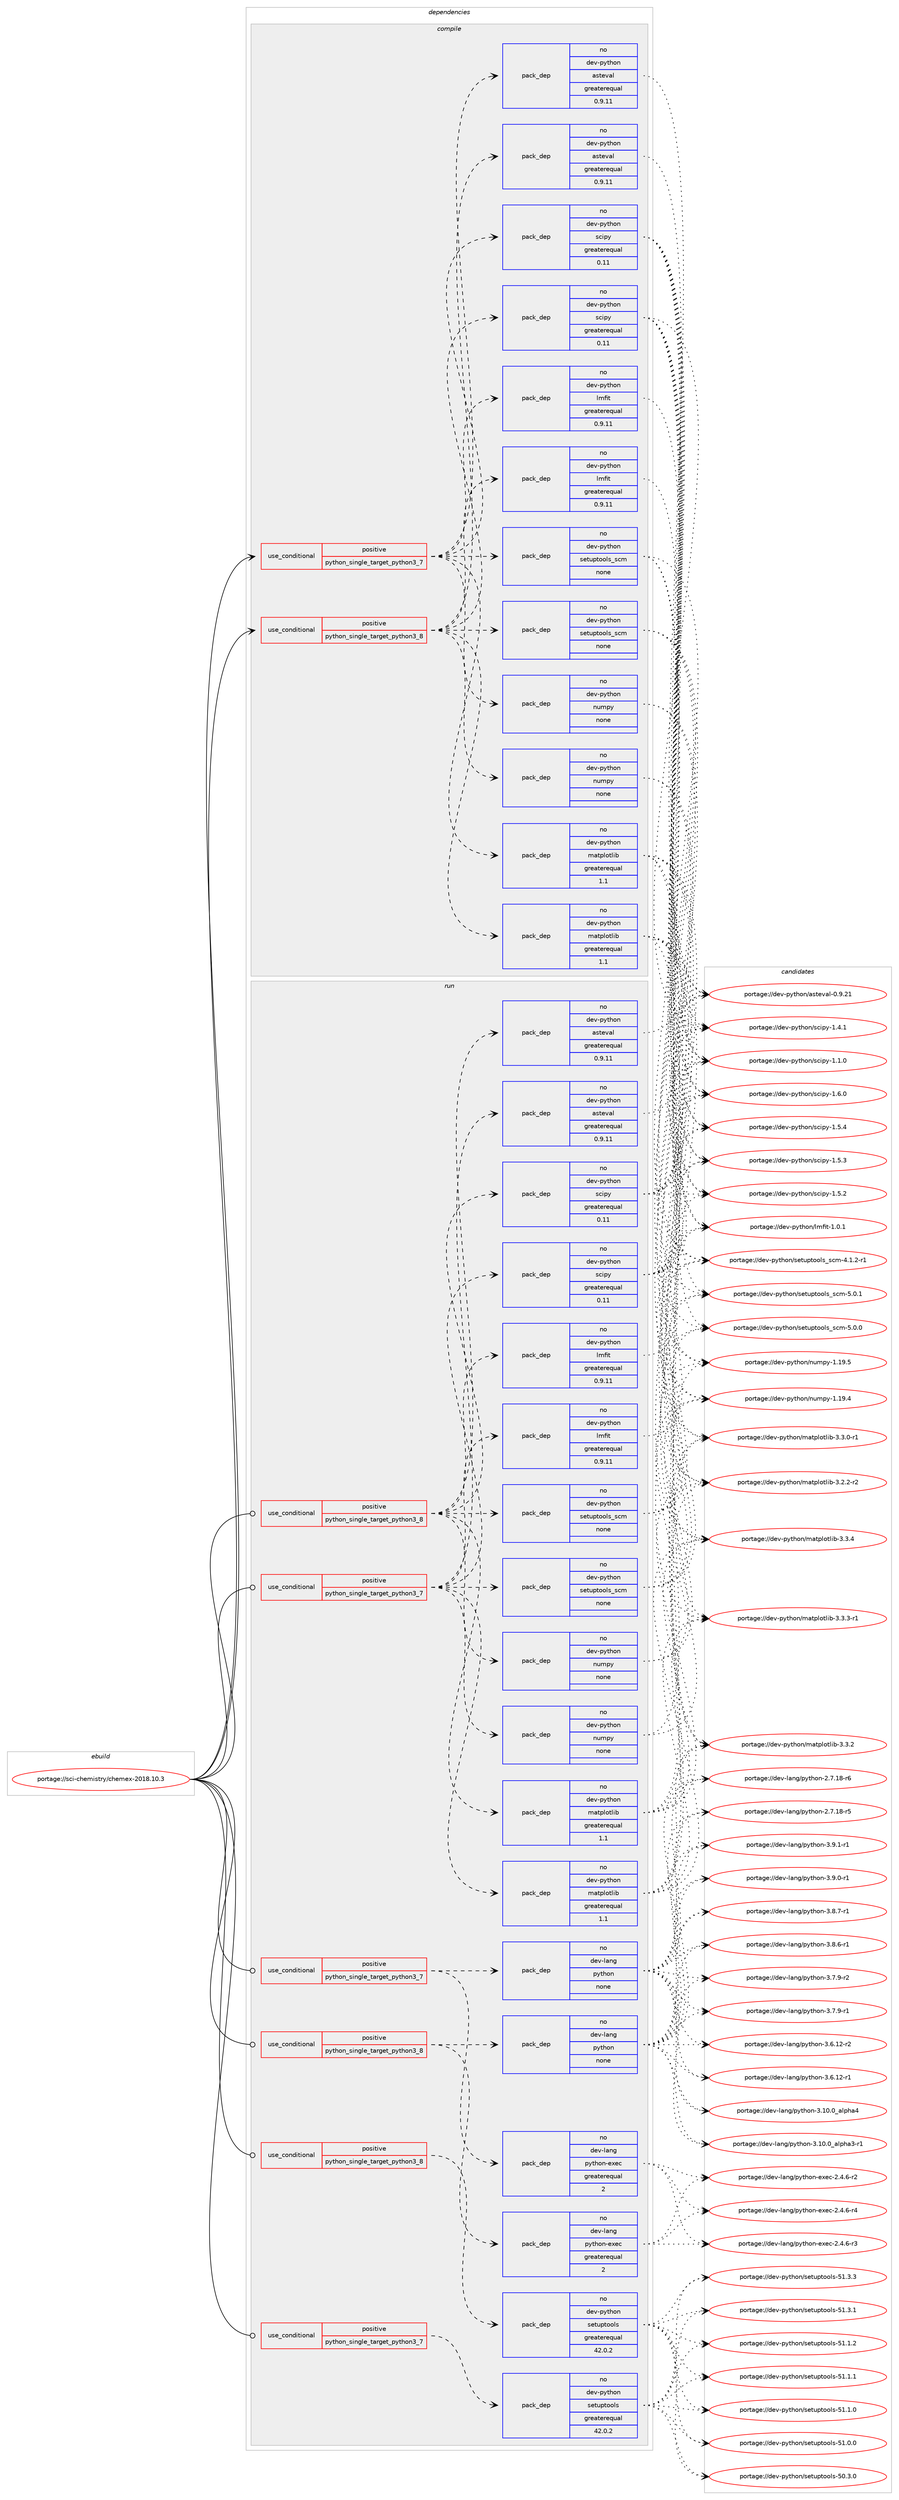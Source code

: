 digraph prolog {

# *************
# Graph options
# *************

newrank=true;
concentrate=true;
compound=true;
graph [rankdir=LR,fontname=Helvetica,fontsize=10,ranksep=1.5];#, ranksep=2.5, nodesep=0.2];
edge  [arrowhead=vee];
node  [fontname=Helvetica,fontsize=10];

# **********
# The ebuild
# **********

subgraph cluster_leftcol {
color=gray;
rank=same;
label=<<i>ebuild</i>>;
id [label="portage://sci-chemistry/chemex-2018.10.3", color=red, width=4, href="../sci-chemistry/chemex-2018.10.3.svg"];
}

# ****************
# The dependencies
# ****************

subgraph cluster_midcol {
color=gray;
label=<<i>dependencies</i>>;
subgraph cluster_compile {
fillcolor="#eeeeee";
style=filled;
label=<<i>compile</i>>;
subgraph cond6010 {
dependency19364 [label=<<TABLE BORDER="0" CELLBORDER="1" CELLSPACING="0" CELLPADDING="4"><TR><TD ROWSPAN="3" CELLPADDING="10">use_conditional</TD></TR><TR><TD>positive</TD></TR><TR><TD>python_single_target_python3_7</TD></TR></TABLE>>, shape=none, color=red];
subgraph pack13204 {
dependency19365 [label=<<TABLE BORDER="0" CELLBORDER="1" CELLSPACING="0" CELLPADDING="4" WIDTH="220"><TR><TD ROWSPAN="6" CELLPADDING="30">pack_dep</TD></TR><TR><TD WIDTH="110">no</TD></TR><TR><TD>dev-python</TD></TR><TR><TD>asteval</TD></TR><TR><TD>greaterequal</TD></TR><TR><TD>0.9.11</TD></TR></TABLE>>, shape=none, color=blue];
}
dependency19364:e -> dependency19365:w [weight=20,style="dashed",arrowhead="vee"];
subgraph pack13205 {
dependency19366 [label=<<TABLE BORDER="0" CELLBORDER="1" CELLSPACING="0" CELLPADDING="4" WIDTH="220"><TR><TD ROWSPAN="6" CELLPADDING="30">pack_dep</TD></TR><TR><TD WIDTH="110">no</TD></TR><TR><TD>dev-python</TD></TR><TR><TD>lmfit</TD></TR><TR><TD>greaterequal</TD></TR><TR><TD>0.9.11</TD></TR></TABLE>>, shape=none, color=blue];
}
dependency19364:e -> dependency19366:w [weight=20,style="dashed",arrowhead="vee"];
subgraph pack13206 {
dependency19367 [label=<<TABLE BORDER="0" CELLBORDER="1" CELLSPACING="0" CELLPADDING="4" WIDTH="220"><TR><TD ROWSPAN="6" CELLPADDING="30">pack_dep</TD></TR><TR><TD WIDTH="110">no</TD></TR><TR><TD>dev-python</TD></TR><TR><TD>matplotlib</TD></TR><TR><TD>greaterequal</TD></TR><TR><TD>1.1</TD></TR></TABLE>>, shape=none, color=blue];
}
dependency19364:e -> dependency19367:w [weight=20,style="dashed",arrowhead="vee"];
subgraph pack13207 {
dependency19368 [label=<<TABLE BORDER="0" CELLBORDER="1" CELLSPACING="0" CELLPADDING="4" WIDTH="220"><TR><TD ROWSPAN="6" CELLPADDING="30">pack_dep</TD></TR><TR><TD WIDTH="110">no</TD></TR><TR><TD>dev-python</TD></TR><TR><TD>numpy</TD></TR><TR><TD>none</TD></TR><TR><TD></TD></TR></TABLE>>, shape=none, color=blue];
}
dependency19364:e -> dependency19368:w [weight=20,style="dashed",arrowhead="vee"];
subgraph pack13208 {
dependency19369 [label=<<TABLE BORDER="0" CELLBORDER="1" CELLSPACING="0" CELLPADDING="4" WIDTH="220"><TR><TD ROWSPAN="6" CELLPADDING="30">pack_dep</TD></TR><TR><TD WIDTH="110">no</TD></TR><TR><TD>dev-python</TD></TR><TR><TD>setuptools_scm</TD></TR><TR><TD>none</TD></TR><TR><TD></TD></TR></TABLE>>, shape=none, color=blue];
}
dependency19364:e -> dependency19369:w [weight=20,style="dashed",arrowhead="vee"];
subgraph pack13209 {
dependency19370 [label=<<TABLE BORDER="0" CELLBORDER="1" CELLSPACING="0" CELLPADDING="4" WIDTH="220"><TR><TD ROWSPAN="6" CELLPADDING="30">pack_dep</TD></TR><TR><TD WIDTH="110">no</TD></TR><TR><TD>dev-python</TD></TR><TR><TD>scipy</TD></TR><TR><TD>greaterequal</TD></TR><TR><TD>0.11</TD></TR></TABLE>>, shape=none, color=blue];
}
dependency19364:e -> dependency19370:w [weight=20,style="dashed",arrowhead="vee"];
}
id:e -> dependency19364:w [weight=20,style="solid",arrowhead="vee"];
subgraph cond6011 {
dependency19371 [label=<<TABLE BORDER="0" CELLBORDER="1" CELLSPACING="0" CELLPADDING="4"><TR><TD ROWSPAN="3" CELLPADDING="10">use_conditional</TD></TR><TR><TD>positive</TD></TR><TR><TD>python_single_target_python3_8</TD></TR></TABLE>>, shape=none, color=red];
subgraph pack13210 {
dependency19372 [label=<<TABLE BORDER="0" CELLBORDER="1" CELLSPACING="0" CELLPADDING="4" WIDTH="220"><TR><TD ROWSPAN="6" CELLPADDING="30">pack_dep</TD></TR><TR><TD WIDTH="110">no</TD></TR><TR><TD>dev-python</TD></TR><TR><TD>asteval</TD></TR><TR><TD>greaterequal</TD></TR><TR><TD>0.9.11</TD></TR></TABLE>>, shape=none, color=blue];
}
dependency19371:e -> dependency19372:w [weight=20,style="dashed",arrowhead="vee"];
subgraph pack13211 {
dependency19373 [label=<<TABLE BORDER="0" CELLBORDER="1" CELLSPACING="0" CELLPADDING="4" WIDTH="220"><TR><TD ROWSPAN="6" CELLPADDING="30">pack_dep</TD></TR><TR><TD WIDTH="110">no</TD></TR><TR><TD>dev-python</TD></TR><TR><TD>lmfit</TD></TR><TR><TD>greaterequal</TD></TR><TR><TD>0.9.11</TD></TR></TABLE>>, shape=none, color=blue];
}
dependency19371:e -> dependency19373:w [weight=20,style="dashed",arrowhead="vee"];
subgraph pack13212 {
dependency19374 [label=<<TABLE BORDER="0" CELLBORDER="1" CELLSPACING="0" CELLPADDING="4" WIDTH="220"><TR><TD ROWSPAN="6" CELLPADDING="30">pack_dep</TD></TR><TR><TD WIDTH="110">no</TD></TR><TR><TD>dev-python</TD></TR><TR><TD>matplotlib</TD></TR><TR><TD>greaterequal</TD></TR><TR><TD>1.1</TD></TR></TABLE>>, shape=none, color=blue];
}
dependency19371:e -> dependency19374:w [weight=20,style="dashed",arrowhead="vee"];
subgraph pack13213 {
dependency19375 [label=<<TABLE BORDER="0" CELLBORDER="1" CELLSPACING="0" CELLPADDING="4" WIDTH="220"><TR><TD ROWSPAN="6" CELLPADDING="30">pack_dep</TD></TR><TR><TD WIDTH="110">no</TD></TR><TR><TD>dev-python</TD></TR><TR><TD>numpy</TD></TR><TR><TD>none</TD></TR><TR><TD></TD></TR></TABLE>>, shape=none, color=blue];
}
dependency19371:e -> dependency19375:w [weight=20,style="dashed",arrowhead="vee"];
subgraph pack13214 {
dependency19376 [label=<<TABLE BORDER="0" CELLBORDER="1" CELLSPACING="0" CELLPADDING="4" WIDTH="220"><TR><TD ROWSPAN="6" CELLPADDING="30">pack_dep</TD></TR><TR><TD WIDTH="110">no</TD></TR><TR><TD>dev-python</TD></TR><TR><TD>setuptools_scm</TD></TR><TR><TD>none</TD></TR><TR><TD></TD></TR></TABLE>>, shape=none, color=blue];
}
dependency19371:e -> dependency19376:w [weight=20,style="dashed",arrowhead="vee"];
subgraph pack13215 {
dependency19377 [label=<<TABLE BORDER="0" CELLBORDER="1" CELLSPACING="0" CELLPADDING="4" WIDTH="220"><TR><TD ROWSPAN="6" CELLPADDING="30">pack_dep</TD></TR><TR><TD WIDTH="110">no</TD></TR><TR><TD>dev-python</TD></TR><TR><TD>scipy</TD></TR><TR><TD>greaterequal</TD></TR><TR><TD>0.11</TD></TR></TABLE>>, shape=none, color=blue];
}
dependency19371:e -> dependency19377:w [weight=20,style="dashed",arrowhead="vee"];
}
id:e -> dependency19371:w [weight=20,style="solid",arrowhead="vee"];
}
subgraph cluster_compileandrun {
fillcolor="#eeeeee";
style=filled;
label=<<i>compile and run</i>>;
}
subgraph cluster_run {
fillcolor="#eeeeee";
style=filled;
label=<<i>run</i>>;
subgraph cond6012 {
dependency19378 [label=<<TABLE BORDER="0" CELLBORDER="1" CELLSPACING="0" CELLPADDING="4"><TR><TD ROWSPAN="3" CELLPADDING="10">use_conditional</TD></TR><TR><TD>positive</TD></TR><TR><TD>python_single_target_python3_7</TD></TR></TABLE>>, shape=none, color=red];
subgraph pack13216 {
dependency19379 [label=<<TABLE BORDER="0" CELLBORDER="1" CELLSPACING="0" CELLPADDING="4" WIDTH="220"><TR><TD ROWSPAN="6" CELLPADDING="30">pack_dep</TD></TR><TR><TD WIDTH="110">no</TD></TR><TR><TD>dev-lang</TD></TR><TR><TD>python</TD></TR><TR><TD>none</TD></TR><TR><TD></TD></TR></TABLE>>, shape=none, color=blue];
}
dependency19378:e -> dependency19379:w [weight=20,style="dashed",arrowhead="vee"];
subgraph pack13217 {
dependency19380 [label=<<TABLE BORDER="0" CELLBORDER="1" CELLSPACING="0" CELLPADDING="4" WIDTH="220"><TR><TD ROWSPAN="6" CELLPADDING="30">pack_dep</TD></TR><TR><TD WIDTH="110">no</TD></TR><TR><TD>dev-lang</TD></TR><TR><TD>python-exec</TD></TR><TR><TD>greaterequal</TD></TR><TR><TD>2</TD></TR></TABLE>>, shape=none, color=blue];
}
dependency19378:e -> dependency19380:w [weight=20,style="dashed",arrowhead="vee"];
}
id:e -> dependency19378:w [weight=20,style="solid",arrowhead="odot"];
subgraph cond6013 {
dependency19381 [label=<<TABLE BORDER="0" CELLBORDER="1" CELLSPACING="0" CELLPADDING="4"><TR><TD ROWSPAN="3" CELLPADDING="10">use_conditional</TD></TR><TR><TD>positive</TD></TR><TR><TD>python_single_target_python3_7</TD></TR></TABLE>>, shape=none, color=red];
subgraph pack13218 {
dependency19382 [label=<<TABLE BORDER="0" CELLBORDER="1" CELLSPACING="0" CELLPADDING="4" WIDTH="220"><TR><TD ROWSPAN="6" CELLPADDING="30">pack_dep</TD></TR><TR><TD WIDTH="110">no</TD></TR><TR><TD>dev-python</TD></TR><TR><TD>asteval</TD></TR><TR><TD>greaterequal</TD></TR><TR><TD>0.9.11</TD></TR></TABLE>>, shape=none, color=blue];
}
dependency19381:e -> dependency19382:w [weight=20,style="dashed",arrowhead="vee"];
subgraph pack13219 {
dependency19383 [label=<<TABLE BORDER="0" CELLBORDER="1" CELLSPACING="0" CELLPADDING="4" WIDTH="220"><TR><TD ROWSPAN="6" CELLPADDING="30">pack_dep</TD></TR><TR><TD WIDTH="110">no</TD></TR><TR><TD>dev-python</TD></TR><TR><TD>lmfit</TD></TR><TR><TD>greaterequal</TD></TR><TR><TD>0.9.11</TD></TR></TABLE>>, shape=none, color=blue];
}
dependency19381:e -> dependency19383:w [weight=20,style="dashed",arrowhead="vee"];
subgraph pack13220 {
dependency19384 [label=<<TABLE BORDER="0" CELLBORDER="1" CELLSPACING="0" CELLPADDING="4" WIDTH="220"><TR><TD ROWSPAN="6" CELLPADDING="30">pack_dep</TD></TR><TR><TD WIDTH="110">no</TD></TR><TR><TD>dev-python</TD></TR><TR><TD>matplotlib</TD></TR><TR><TD>greaterequal</TD></TR><TR><TD>1.1</TD></TR></TABLE>>, shape=none, color=blue];
}
dependency19381:e -> dependency19384:w [weight=20,style="dashed",arrowhead="vee"];
subgraph pack13221 {
dependency19385 [label=<<TABLE BORDER="0" CELLBORDER="1" CELLSPACING="0" CELLPADDING="4" WIDTH="220"><TR><TD ROWSPAN="6" CELLPADDING="30">pack_dep</TD></TR><TR><TD WIDTH="110">no</TD></TR><TR><TD>dev-python</TD></TR><TR><TD>numpy</TD></TR><TR><TD>none</TD></TR><TR><TD></TD></TR></TABLE>>, shape=none, color=blue];
}
dependency19381:e -> dependency19385:w [weight=20,style="dashed",arrowhead="vee"];
subgraph pack13222 {
dependency19386 [label=<<TABLE BORDER="0" CELLBORDER="1" CELLSPACING="0" CELLPADDING="4" WIDTH="220"><TR><TD ROWSPAN="6" CELLPADDING="30">pack_dep</TD></TR><TR><TD WIDTH="110">no</TD></TR><TR><TD>dev-python</TD></TR><TR><TD>setuptools_scm</TD></TR><TR><TD>none</TD></TR><TR><TD></TD></TR></TABLE>>, shape=none, color=blue];
}
dependency19381:e -> dependency19386:w [weight=20,style="dashed",arrowhead="vee"];
subgraph pack13223 {
dependency19387 [label=<<TABLE BORDER="0" CELLBORDER="1" CELLSPACING="0" CELLPADDING="4" WIDTH="220"><TR><TD ROWSPAN="6" CELLPADDING="30">pack_dep</TD></TR><TR><TD WIDTH="110">no</TD></TR><TR><TD>dev-python</TD></TR><TR><TD>scipy</TD></TR><TR><TD>greaterequal</TD></TR><TR><TD>0.11</TD></TR></TABLE>>, shape=none, color=blue];
}
dependency19381:e -> dependency19387:w [weight=20,style="dashed",arrowhead="vee"];
}
id:e -> dependency19381:w [weight=20,style="solid",arrowhead="odot"];
subgraph cond6014 {
dependency19388 [label=<<TABLE BORDER="0" CELLBORDER="1" CELLSPACING="0" CELLPADDING="4"><TR><TD ROWSPAN="3" CELLPADDING="10">use_conditional</TD></TR><TR><TD>positive</TD></TR><TR><TD>python_single_target_python3_7</TD></TR></TABLE>>, shape=none, color=red];
subgraph pack13224 {
dependency19389 [label=<<TABLE BORDER="0" CELLBORDER="1" CELLSPACING="0" CELLPADDING="4" WIDTH="220"><TR><TD ROWSPAN="6" CELLPADDING="30">pack_dep</TD></TR><TR><TD WIDTH="110">no</TD></TR><TR><TD>dev-python</TD></TR><TR><TD>setuptools</TD></TR><TR><TD>greaterequal</TD></TR><TR><TD>42.0.2</TD></TR></TABLE>>, shape=none, color=blue];
}
dependency19388:e -> dependency19389:w [weight=20,style="dashed",arrowhead="vee"];
}
id:e -> dependency19388:w [weight=20,style="solid",arrowhead="odot"];
subgraph cond6015 {
dependency19390 [label=<<TABLE BORDER="0" CELLBORDER="1" CELLSPACING="0" CELLPADDING="4"><TR><TD ROWSPAN="3" CELLPADDING="10">use_conditional</TD></TR><TR><TD>positive</TD></TR><TR><TD>python_single_target_python3_8</TD></TR></TABLE>>, shape=none, color=red];
subgraph pack13225 {
dependency19391 [label=<<TABLE BORDER="0" CELLBORDER="1" CELLSPACING="0" CELLPADDING="4" WIDTH="220"><TR><TD ROWSPAN="6" CELLPADDING="30">pack_dep</TD></TR><TR><TD WIDTH="110">no</TD></TR><TR><TD>dev-lang</TD></TR><TR><TD>python</TD></TR><TR><TD>none</TD></TR><TR><TD></TD></TR></TABLE>>, shape=none, color=blue];
}
dependency19390:e -> dependency19391:w [weight=20,style="dashed",arrowhead="vee"];
subgraph pack13226 {
dependency19392 [label=<<TABLE BORDER="0" CELLBORDER="1" CELLSPACING="0" CELLPADDING="4" WIDTH="220"><TR><TD ROWSPAN="6" CELLPADDING="30">pack_dep</TD></TR><TR><TD WIDTH="110">no</TD></TR><TR><TD>dev-lang</TD></TR><TR><TD>python-exec</TD></TR><TR><TD>greaterequal</TD></TR><TR><TD>2</TD></TR></TABLE>>, shape=none, color=blue];
}
dependency19390:e -> dependency19392:w [weight=20,style="dashed",arrowhead="vee"];
}
id:e -> dependency19390:w [weight=20,style="solid",arrowhead="odot"];
subgraph cond6016 {
dependency19393 [label=<<TABLE BORDER="0" CELLBORDER="1" CELLSPACING="0" CELLPADDING="4"><TR><TD ROWSPAN="3" CELLPADDING="10">use_conditional</TD></TR><TR><TD>positive</TD></TR><TR><TD>python_single_target_python3_8</TD></TR></TABLE>>, shape=none, color=red];
subgraph pack13227 {
dependency19394 [label=<<TABLE BORDER="0" CELLBORDER="1" CELLSPACING="0" CELLPADDING="4" WIDTH="220"><TR><TD ROWSPAN="6" CELLPADDING="30">pack_dep</TD></TR><TR><TD WIDTH="110">no</TD></TR><TR><TD>dev-python</TD></TR><TR><TD>asteval</TD></TR><TR><TD>greaterequal</TD></TR><TR><TD>0.9.11</TD></TR></TABLE>>, shape=none, color=blue];
}
dependency19393:e -> dependency19394:w [weight=20,style="dashed",arrowhead="vee"];
subgraph pack13228 {
dependency19395 [label=<<TABLE BORDER="0" CELLBORDER="1" CELLSPACING="0" CELLPADDING="4" WIDTH="220"><TR><TD ROWSPAN="6" CELLPADDING="30">pack_dep</TD></TR><TR><TD WIDTH="110">no</TD></TR><TR><TD>dev-python</TD></TR><TR><TD>lmfit</TD></TR><TR><TD>greaterequal</TD></TR><TR><TD>0.9.11</TD></TR></TABLE>>, shape=none, color=blue];
}
dependency19393:e -> dependency19395:w [weight=20,style="dashed",arrowhead="vee"];
subgraph pack13229 {
dependency19396 [label=<<TABLE BORDER="0" CELLBORDER="1" CELLSPACING="0" CELLPADDING="4" WIDTH="220"><TR><TD ROWSPAN="6" CELLPADDING="30">pack_dep</TD></TR><TR><TD WIDTH="110">no</TD></TR><TR><TD>dev-python</TD></TR><TR><TD>matplotlib</TD></TR><TR><TD>greaterequal</TD></TR><TR><TD>1.1</TD></TR></TABLE>>, shape=none, color=blue];
}
dependency19393:e -> dependency19396:w [weight=20,style="dashed",arrowhead="vee"];
subgraph pack13230 {
dependency19397 [label=<<TABLE BORDER="0" CELLBORDER="1" CELLSPACING="0" CELLPADDING="4" WIDTH="220"><TR><TD ROWSPAN="6" CELLPADDING="30">pack_dep</TD></TR><TR><TD WIDTH="110">no</TD></TR><TR><TD>dev-python</TD></TR><TR><TD>numpy</TD></TR><TR><TD>none</TD></TR><TR><TD></TD></TR></TABLE>>, shape=none, color=blue];
}
dependency19393:e -> dependency19397:w [weight=20,style="dashed",arrowhead="vee"];
subgraph pack13231 {
dependency19398 [label=<<TABLE BORDER="0" CELLBORDER="1" CELLSPACING="0" CELLPADDING="4" WIDTH="220"><TR><TD ROWSPAN="6" CELLPADDING="30">pack_dep</TD></TR><TR><TD WIDTH="110">no</TD></TR><TR><TD>dev-python</TD></TR><TR><TD>setuptools_scm</TD></TR><TR><TD>none</TD></TR><TR><TD></TD></TR></TABLE>>, shape=none, color=blue];
}
dependency19393:e -> dependency19398:w [weight=20,style="dashed",arrowhead="vee"];
subgraph pack13232 {
dependency19399 [label=<<TABLE BORDER="0" CELLBORDER="1" CELLSPACING="0" CELLPADDING="4" WIDTH="220"><TR><TD ROWSPAN="6" CELLPADDING="30">pack_dep</TD></TR><TR><TD WIDTH="110">no</TD></TR><TR><TD>dev-python</TD></TR><TR><TD>scipy</TD></TR><TR><TD>greaterequal</TD></TR><TR><TD>0.11</TD></TR></TABLE>>, shape=none, color=blue];
}
dependency19393:e -> dependency19399:w [weight=20,style="dashed",arrowhead="vee"];
}
id:e -> dependency19393:w [weight=20,style="solid",arrowhead="odot"];
subgraph cond6017 {
dependency19400 [label=<<TABLE BORDER="0" CELLBORDER="1" CELLSPACING="0" CELLPADDING="4"><TR><TD ROWSPAN="3" CELLPADDING="10">use_conditional</TD></TR><TR><TD>positive</TD></TR><TR><TD>python_single_target_python3_8</TD></TR></TABLE>>, shape=none, color=red];
subgraph pack13233 {
dependency19401 [label=<<TABLE BORDER="0" CELLBORDER="1" CELLSPACING="0" CELLPADDING="4" WIDTH="220"><TR><TD ROWSPAN="6" CELLPADDING="30">pack_dep</TD></TR><TR><TD WIDTH="110">no</TD></TR><TR><TD>dev-python</TD></TR><TR><TD>setuptools</TD></TR><TR><TD>greaterequal</TD></TR><TR><TD>42.0.2</TD></TR></TABLE>>, shape=none, color=blue];
}
dependency19400:e -> dependency19401:w [weight=20,style="dashed",arrowhead="vee"];
}
id:e -> dependency19400:w [weight=20,style="solid",arrowhead="odot"];
}
}

# **************
# The candidates
# **************

subgraph cluster_choices {
rank=same;
color=gray;
label=<<i>candidates</i>>;

subgraph choice13204 {
color=black;
nodesep=1;
choice1001011184511212111610411111047971151161011189710845484657465049 [label="portage://dev-python/asteval-0.9.21", color=red, width=4,href="../dev-python/asteval-0.9.21.svg"];
dependency19365:e -> choice1001011184511212111610411111047971151161011189710845484657465049:w [style=dotted,weight="100"];
}
subgraph choice13205 {
color=black;
nodesep=1;
choice1001011184511212111610411111047108109102105116454946484649 [label="portage://dev-python/lmfit-1.0.1", color=red, width=4,href="../dev-python/lmfit-1.0.1.svg"];
dependency19366:e -> choice1001011184511212111610411111047108109102105116454946484649:w [style=dotted,weight="100"];
}
subgraph choice13206 {
color=black;
nodesep=1;
choice10010111845112121116104111110471099711611210811111610810598455146514652 [label="portage://dev-python/matplotlib-3.3.4", color=red, width=4,href="../dev-python/matplotlib-3.3.4.svg"];
choice100101118451121211161041111104710997116112108111116108105984551465146514511449 [label="portage://dev-python/matplotlib-3.3.3-r1", color=red, width=4,href="../dev-python/matplotlib-3.3.3-r1.svg"];
choice10010111845112121116104111110471099711611210811111610810598455146514650 [label="portage://dev-python/matplotlib-3.3.2", color=red, width=4,href="../dev-python/matplotlib-3.3.2.svg"];
choice100101118451121211161041111104710997116112108111116108105984551465146484511449 [label="portage://dev-python/matplotlib-3.3.0-r1", color=red, width=4,href="../dev-python/matplotlib-3.3.0-r1.svg"];
choice100101118451121211161041111104710997116112108111116108105984551465046504511450 [label="portage://dev-python/matplotlib-3.2.2-r2", color=red, width=4,href="../dev-python/matplotlib-3.2.2-r2.svg"];
dependency19367:e -> choice10010111845112121116104111110471099711611210811111610810598455146514652:w [style=dotted,weight="100"];
dependency19367:e -> choice100101118451121211161041111104710997116112108111116108105984551465146514511449:w [style=dotted,weight="100"];
dependency19367:e -> choice10010111845112121116104111110471099711611210811111610810598455146514650:w [style=dotted,weight="100"];
dependency19367:e -> choice100101118451121211161041111104710997116112108111116108105984551465146484511449:w [style=dotted,weight="100"];
dependency19367:e -> choice100101118451121211161041111104710997116112108111116108105984551465046504511450:w [style=dotted,weight="100"];
}
subgraph choice13207 {
color=black;
nodesep=1;
choice100101118451121211161041111104711011710911212145494649574653 [label="portage://dev-python/numpy-1.19.5", color=red, width=4,href="../dev-python/numpy-1.19.5.svg"];
choice100101118451121211161041111104711011710911212145494649574652 [label="portage://dev-python/numpy-1.19.4", color=red, width=4,href="../dev-python/numpy-1.19.4.svg"];
dependency19368:e -> choice100101118451121211161041111104711011710911212145494649574653:w [style=dotted,weight="100"];
dependency19368:e -> choice100101118451121211161041111104711011710911212145494649574652:w [style=dotted,weight="100"];
}
subgraph choice13208 {
color=black;
nodesep=1;
choice10010111845112121116104111110471151011161171121161111111081159511599109455346484649 [label="portage://dev-python/setuptools_scm-5.0.1", color=red, width=4,href="../dev-python/setuptools_scm-5.0.1.svg"];
choice10010111845112121116104111110471151011161171121161111111081159511599109455346484648 [label="portage://dev-python/setuptools_scm-5.0.0", color=red, width=4,href="../dev-python/setuptools_scm-5.0.0.svg"];
choice100101118451121211161041111104711510111611711211611111110811595115991094552464946504511449 [label="portage://dev-python/setuptools_scm-4.1.2-r1", color=red, width=4,href="../dev-python/setuptools_scm-4.1.2-r1.svg"];
dependency19369:e -> choice10010111845112121116104111110471151011161171121161111111081159511599109455346484649:w [style=dotted,weight="100"];
dependency19369:e -> choice10010111845112121116104111110471151011161171121161111111081159511599109455346484648:w [style=dotted,weight="100"];
dependency19369:e -> choice100101118451121211161041111104711510111611711211611111110811595115991094552464946504511449:w [style=dotted,weight="100"];
}
subgraph choice13209 {
color=black;
nodesep=1;
choice100101118451121211161041111104711599105112121454946544648 [label="portage://dev-python/scipy-1.6.0", color=red, width=4,href="../dev-python/scipy-1.6.0.svg"];
choice100101118451121211161041111104711599105112121454946534652 [label="portage://dev-python/scipy-1.5.4", color=red, width=4,href="../dev-python/scipy-1.5.4.svg"];
choice100101118451121211161041111104711599105112121454946534651 [label="portage://dev-python/scipy-1.5.3", color=red, width=4,href="../dev-python/scipy-1.5.3.svg"];
choice100101118451121211161041111104711599105112121454946534650 [label="portage://dev-python/scipy-1.5.2", color=red, width=4,href="../dev-python/scipy-1.5.2.svg"];
choice100101118451121211161041111104711599105112121454946524649 [label="portage://dev-python/scipy-1.4.1", color=red, width=4,href="../dev-python/scipy-1.4.1.svg"];
choice100101118451121211161041111104711599105112121454946494648 [label="portage://dev-python/scipy-1.1.0", color=red, width=4,href="../dev-python/scipy-1.1.0.svg"];
dependency19370:e -> choice100101118451121211161041111104711599105112121454946544648:w [style=dotted,weight="100"];
dependency19370:e -> choice100101118451121211161041111104711599105112121454946534652:w [style=dotted,weight="100"];
dependency19370:e -> choice100101118451121211161041111104711599105112121454946534651:w [style=dotted,weight="100"];
dependency19370:e -> choice100101118451121211161041111104711599105112121454946534650:w [style=dotted,weight="100"];
dependency19370:e -> choice100101118451121211161041111104711599105112121454946524649:w [style=dotted,weight="100"];
dependency19370:e -> choice100101118451121211161041111104711599105112121454946494648:w [style=dotted,weight="100"];
}
subgraph choice13210 {
color=black;
nodesep=1;
choice1001011184511212111610411111047971151161011189710845484657465049 [label="portage://dev-python/asteval-0.9.21", color=red, width=4,href="../dev-python/asteval-0.9.21.svg"];
dependency19372:e -> choice1001011184511212111610411111047971151161011189710845484657465049:w [style=dotted,weight="100"];
}
subgraph choice13211 {
color=black;
nodesep=1;
choice1001011184511212111610411111047108109102105116454946484649 [label="portage://dev-python/lmfit-1.0.1", color=red, width=4,href="../dev-python/lmfit-1.0.1.svg"];
dependency19373:e -> choice1001011184511212111610411111047108109102105116454946484649:w [style=dotted,weight="100"];
}
subgraph choice13212 {
color=black;
nodesep=1;
choice10010111845112121116104111110471099711611210811111610810598455146514652 [label="portage://dev-python/matplotlib-3.3.4", color=red, width=4,href="../dev-python/matplotlib-3.3.4.svg"];
choice100101118451121211161041111104710997116112108111116108105984551465146514511449 [label="portage://dev-python/matplotlib-3.3.3-r1", color=red, width=4,href="../dev-python/matplotlib-3.3.3-r1.svg"];
choice10010111845112121116104111110471099711611210811111610810598455146514650 [label="portage://dev-python/matplotlib-3.3.2", color=red, width=4,href="../dev-python/matplotlib-3.3.2.svg"];
choice100101118451121211161041111104710997116112108111116108105984551465146484511449 [label="portage://dev-python/matplotlib-3.3.0-r1", color=red, width=4,href="../dev-python/matplotlib-3.3.0-r1.svg"];
choice100101118451121211161041111104710997116112108111116108105984551465046504511450 [label="portage://dev-python/matplotlib-3.2.2-r2", color=red, width=4,href="../dev-python/matplotlib-3.2.2-r2.svg"];
dependency19374:e -> choice10010111845112121116104111110471099711611210811111610810598455146514652:w [style=dotted,weight="100"];
dependency19374:e -> choice100101118451121211161041111104710997116112108111116108105984551465146514511449:w [style=dotted,weight="100"];
dependency19374:e -> choice10010111845112121116104111110471099711611210811111610810598455146514650:w [style=dotted,weight="100"];
dependency19374:e -> choice100101118451121211161041111104710997116112108111116108105984551465146484511449:w [style=dotted,weight="100"];
dependency19374:e -> choice100101118451121211161041111104710997116112108111116108105984551465046504511450:w [style=dotted,weight="100"];
}
subgraph choice13213 {
color=black;
nodesep=1;
choice100101118451121211161041111104711011710911212145494649574653 [label="portage://dev-python/numpy-1.19.5", color=red, width=4,href="../dev-python/numpy-1.19.5.svg"];
choice100101118451121211161041111104711011710911212145494649574652 [label="portage://dev-python/numpy-1.19.4", color=red, width=4,href="../dev-python/numpy-1.19.4.svg"];
dependency19375:e -> choice100101118451121211161041111104711011710911212145494649574653:w [style=dotted,weight="100"];
dependency19375:e -> choice100101118451121211161041111104711011710911212145494649574652:w [style=dotted,weight="100"];
}
subgraph choice13214 {
color=black;
nodesep=1;
choice10010111845112121116104111110471151011161171121161111111081159511599109455346484649 [label="portage://dev-python/setuptools_scm-5.0.1", color=red, width=4,href="../dev-python/setuptools_scm-5.0.1.svg"];
choice10010111845112121116104111110471151011161171121161111111081159511599109455346484648 [label="portage://dev-python/setuptools_scm-5.0.0", color=red, width=4,href="../dev-python/setuptools_scm-5.0.0.svg"];
choice100101118451121211161041111104711510111611711211611111110811595115991094552464946504511449 [label="portage://dev-python/setuptools_scm-4.1.2-r1", color=red, width=4,href="../dev-python/setuptools_scm-4.1.2-r1.svg"];
dependency19376:e -> choice10010111845112121116104111110471151011161171121161111111081159511599109455346484649:w [style=dotted,weight="100"];
dependency19376:e -> choice10010111845112121116104111110471151011161171121161111111081159511599109455346484648:w [style=dotted,weight="100"];
dependency19376:e -> choice100101118451121211161041111104711510111611711211611111110811595115991094552464946504511449:w [style=dotted,weight="100"];
}
subgraph choice13215 {
color=black;
nodesep=1;
choice100101118451121211161041111104711599105112121454946544648 [label="portage://dev-python/scipy-1.6.0", color=red, width=4,href="../dev-python/scipy-1.6.0.svg"];
choice100101118451121211161041111104711599105112121454946534652 [label="portage://dev-python/scipy-1.5.4", color=red, width=4,href="../dev-python/scipy-1.5.4.svg"];
choice100101118451121211161041111104711599105112121454946534651 [label="portage://dev-python/scipy-1.5.3", color=red, width=4,href="../dev-python/scipy-1.5.3.svg"];
choice100101118451121211161041111104711599105112121454946534650 [label="portage://dev-python/scipy-1.5.2", color=red, width=4,href="../dev-python/scipy-1.5.2.svg"];
choice100101118451121211161041111104711599105112121454946524649 [label="portage://dev-python/scipy-1.4.1", color=red, width=4,href="../dev-python/scipy-1.4.1.svg"];
choice100101118451121211161041111104711599105112121454946494648 [label="portage://dev-python/scipy-1.1.0", color=red, width=4,href="../dev-python/scipy-1.1.0.svg"];
dependency19377:e -> choice100101118451121211161041111104711599105112121454946544648:w [style=dotted,weight="100"];
dependency19377:e -> choice100101118451121211161041111104711599105112121454946534652:w [style=dotted,weight="100"];
dependency19377:e -> choice100101118451121211161041111104711599105112121454946534651:w [style=dotted,weight="100"];
dependency19377:e -> choice100101118451121211161041111104711599105112121454946534650:w [style=dotted,weight="100"];
dependency19377:e -> choice100101118451121211161041111104711599105112121454946524649:w [style=dotted,weight="100"];
dependency19377:e -> choice100101118451121211161041111104711599105112121454946494648:w [style=dotted,weight="100"];
}
subgraph choice13216 {
color=black;
nodesep=1;
choice1001011184510897110103471121211161041111104551465746494511449 [label="portage://dev-lang/python-3.9.1-r1", color=red, width=4,href="../dev-lang/python-3.9.1-r1.svg"];
choice1001011184510897110103471121211161041111104551465746484511449 [label="portage://dev-lang/python-3.9.0-r1", color=red, width=4,href="../dev-lang/python-3.9.0-r1.svg"];
choice1001011184510897110103471121211161041111104551465646554511449 [label="portage://dev-lang/python-3.8.7-r1", color=red, width=4,href="../dev-lang/python-3.8.7-r1.svg"];
choice1001011184510897110103471121211161041111104551465646544511449 [label="portage://dev-lang/python-3.8.6-r1", color=red, width=4,href="../dev-lang/python-3.8.6-r1.svg"];
choice1001011184510897110103471121211161041111104551465546574511450 [label="portage://dev-lang/python-3.7.9-r2", color=red, width=4,href="../dev-lang/python-3.7.9-r2.svg"];
choice1001011184510897110103471121211161041111104551465546574511449 [label="portage://dev-lang/python-3.7.9-r1", color=red, width=4,href="../dev-lang/python-3.7.9-r1.svg"];
choice100101118451089711010347112121116104111110455146544649504511450 [label="portage://dev-lang/python-3.6.12-r2", color=red, width=4,href="../dev-lang/python-3.6.12-r2.svg"];
choice100101118451089711010347112121116104111110455146544649504511449 [label="portage://dev-lang/python-3.6.12-r1", color=red, width=4,href="../dev-lang/python-3.6.12-r1.svg"];
choice1001011184510897110103471121211161041111104551464948464895971081121049752 [label="portage://dev-lang/python-3.10.0_alpha4", color=red, width=4,href="../dev-lang/python-3.10.0_alpha4.svg"];
choice10010111845108971101034711212111610411111045514649484648959710811210497514511449 [label="portage://dev-lang/python-3.10.0_alpha3-r1", color=red, width=4,href="../dev-lang/python-3.10.0_alpha3-r1.svg"];
choice100101118451089711010347112121116104111110455046554649564511454 [label="portage://dev-lang/python-2.7.18-r6", color=red, width=4,href="../dev-lang/python-2.7.18-r6.svg"];
choice100101118451089711010347112121116104111110455046554649564511453 [label="portage://dev-lang/python-2.7.18-r5", color=red, width=4,href="../dev-lang/python-2.7.18-r5.svg"];
dependency19379:e -> choice1001011184510897110103471121211161041111104551465746494511449:w [style=dotted,weight="100"];
dependency19379:e -> choice1001011184510897110103471121211161041111104551465746484511449:w [style=dotted,weight="100"];
dependency19379:e -> choice1001011184510897110103471121211161041111104551465646554511449:w [style=dotted,weight="100"];
dependency19379:e -> choice1001011184510897110103471121211161041111104551465646544511449:w [style=dotted,weight="100"];
dependency19379:e -> choice1001011184510897110103471121211161041111104551465546574511450:w [style=dotted,weight="100"];
dependency19379:e -> choice1001011184510897110103471121211161041111104551465546574511449:w [style=dotted,weight="100"];
dependency19379:e -> choice100101118451089711010347112121116104111110455146544649504511450:w [style=dotted,weight="100"];
dependency19379:e -> choice100101118451089711010347112121116104111110455146544649504511449:w [style=dotted,weight="100"];
dependency19379:e -> choice1001011184510897110103471121211161041111104551464948464895971081121049752:w [style=dotted,weight="100"];
dependency19379:e -> choice10010111845108971101034711212111610411111045514649484648959710811210497514511449:w [style=dotted,weight="100"];
dependency19379:e -> choice100101118451089711010347112121116104111110455046554649564511454:w [style=dotted,weight="100"];
dependency19379:e -> choice100101118451089711010347112121116104111110455046554649564511453:w [style=dotted,weight="100"];
}
subgraph choice13217 {
color=black;
nodesep=1;
choice10010111845108971101034711212111610411111045101120101994550465246544511452 [label="portage://dev-lang/python-exec-2.4.6-r4", color=red, width=4,href="../dev-lang/python-exec-2.4.6-r4.svg"];
choice10010111845108971101034711212111610411111045101120101994550465246544511451 [label="portage://dev-lang/python-exec-2.4.6-r3", color=red, width=4,href="../dev-lang/python-exec-2.4.6-r3.svg"];
choice10010111845108971101034711212111610411111045101120101994550465246544511450 [label="portage://dev-lang/python-exec-2.4.6-r2", color=red, width=4,href="../dev-lang/python-exec-2.4.6-r2.svg"];
dependency19380:e -> choice10010111845108971101034711212111610411111045101120101994550465246544511452:w [style=dotted,weight="100"];
dependency19380:e -> choice10010111845108971101034711212111610411111045101120101994550465246544511451:w [style=dotted,weight="100"];
dependency19380:e -> choice10010111845108971101034711212111610411111045101120101994550465246544511450:w [style=dotted,weight="100"];
}
subgraph choice13218 {
color=black;
nodesep=1;
choice1001011184511212111610411111047971151161011189710845484657465049 [label="portage://dev-python/asteval-0.9.21", color=red, width=4,href="../dev-python/asteval-0.9.21.svg"];
dependency19382:e -> choice1001011184511212111610411111047971151161011189710845484657465049:w [style=dotted,weight="100"];
}
subgraph choice13219 {
color=black;
nodesep=1;
choice1001011184511212111610411111047108109102105116454946484649 [label="portage://dev-python/lmfit-1.0.1", color=red, width=4,href="../dev-python/lmfit-1.0.1.svg"];
dependency19383:e -> choice1001011184511212111610411111047108109102105116454946484649:w [style=dotted,weight="100"];
}
subgraph choice13220 {
color=black;
nodesep=1;
choice10010111845112121116104111110471099711611210811111610810598455146514652 [label="portage://dev-python/matplotlib-3.3.4", color=red, width=4,href="../dev-python/matplotlib-3.3.4.svg"];
choice100101118451121211161041111104710997116112108111116108105984551465146514511449 [label="portage://dev-python/matplotlib-3.3.3-r1", color=red, width=4,href="../dev-python/matplotlib-3.3.3-r1.svg"];
choice10010111845112121116104111110471099711611210811111610810598455146514650 [label="portage://dev-python/matplotlib-3.3.2", color=red, width=4,href="../dev-python/matplotlib-3.3.2.svg"];
choice100101118451121211161041111104710997116112108111116108105984551465146484511449 [label="portage://dev-python/matplotlib-3.3.0-r1", color=red, width=4,href="../dev-python/matplotlib-3.3.0-r1.svg"];
choice100101118451121211161041111104710997116112108111116108105984551465046504511450 [label="portage://dev-python/matplotlib-3.2.2-r2", color=red, width=4,href="../dev-python/matplotlib-3.2.2-r2.svg"];
dependency19384:e -> choice10010111845112121116104111110471099711611210811111610810598455146514652:w [style=dotted,weight="100"];
dependency19384:e -> choice100101118451121211161041111104710997116112108111116108105984551465146514511449:w [style=dotted,weight="100"];
dependency19384:e -> choice10010111845112121116104111110471099711611210811111610810598455146514650:w [style=dotted,weight="100"];
dependency19384:e -> choice100101118451121211161041111104710997116112108111116108105984551465146484511449:w [style=dotted,weight="100"];
dependency19384:e -> choice100101118451121211161041111104710997116112108111116108105984551465046504511450:w [style=dotted,weight="100"];
}
subgraph choice13221 {
color=black;
nodesep=1;
choice100101118451121211161041111104711011710911212145494649574653 [label="portage://dev-python/numpy-1.19.5", color=red, width=4,href="../dev-python/numpy-1.19.5.svg"];
choice100101118451121211161041111104711011710911212145494649574652 [label="portage://dev-python/numpy-1.19.4", color=red, width=4,href="../dev-python/numpy-1.19.4.svg"];
dependency19385:e -> choice100101118451121211161041111104711011710911212145494649574653:w [style=dotted,weight="100"];
dependency19385:e -> choice100101118451121211161041111104711011710911212145494649574652:w [style=dotted,weight="100"];
}
subgraph choice13222 {
color=black;
nodesep=1;
choice10010111845112121116104111110471151011161171121161111111081159511599109455346484649 [label="portage://dev-python/setuptools_scm-5.0.1", color=red, width=4,href="../dev-python/setuptools_scm-5.0.1.svg"];
choice10010111845112121116104111110471151011161171121161111111081159511599109455346484648 [label="portage://dev-python/setuptools_scm-5.0.0", color=red, width=4,href="../dev-python/setuptools_scm-5.0.0.svg"];
choice100101118451121211161041111104711510111611711211611111110811595115991094552464946504511449 [label="portage://dev-python/setuptools_scm-4.1.2-r1", color=red, width=4,href="../dev-python/setuptools_scm-4.1.2-r1.svg"];
dependency19386:e -> choice10010111845112121116104111110471151011161171121161111111081159511599109455346484649:w [style=dotted,weight="100"];
dependency19386:e -> choice10010111845112121116104111110471151011161171121161111111081159511599109455346484648:w [style=dotted,weight="100"];
dependency19386:e -> choice100101118451121211161041111104711510111611711211611111110811595115991094552464946504511449:w [style=dotted,weight="100"];
}
subgraph choice13223 {
color=black;
nodesep=1;
choice100101118451121211161041111104711599105112121454946544648 [label="portage://dev-python/scipy-1.6.0", color=red, width=4,href="../dev-python/scipy-1.6.0.svg"];
choice100101118451121211161041111104711599105112121454946534652 [label="portage://dev-python/scipy-1.5.4", color=red, width=4,href="../dev-python/scipy-1.5.4.svg"];
choice100101118451121211161041111104711599105112121454946534651 [label="portage://dev-python/scipy-1.5.3", color=red, width=4,href="../dev-python/scipy-1.5.3.svg"];
choice100101118451121211161041111104711599105112121454946534650 [label="portage://dev-python/scipy-1.5.2", color=red, width=4,href="../dev-python/scipy-1.5.2.svg"];
choice100101118451121211161041111104711599105112121454946524649 [label="portage://dev-python/scipy-1.4.1", color=red, width=4,href="../dev-python/scipy-1.4.1.svg"];
choice100101118451121211161041111104711599105112121454946494648 [label="portage://dev-python/scipy-1.1.0", color=red, width=4,href="../dev-python/scipy-1.1.0.svg"];
dependency19387:e -> choice100101118451121211161041111104711599105112121454946544648:w [style=dotted,weight="100"];
dependency19387:e -> choice100101118451121211161041111104711599105112121454946534652:w [style=dotted,weight="100"];
dependency19387:e -> choice100101118451121211161041111104711599105112121454946534651:w [style=dotted,weight="100"];
dependency19387:e -> choice100101118451121211161041111104711599105112121454946534650:w [style=dotted,weight="100"];
dependency19387:e -> choice100101118451121211161041111104711599105112121454946524649:w [style=dotted,weight="100"];
dependency19387:e -> choice100101118451121211161041111104711599105112121454946494648:w [style=dotted,weight="100"];
}
subgraph choice13224 {
color=black;
nodesep=1;
choice100101118451121211161041111104711510111611711211611111110811545534946514651 [label="portage://dev-python/setuptools-51.3.3", color=red, width=4,href="../dev-python/setuptools-51.3.3.svg"];
choice100101118451121211161041111104711510111611711211611111110811545534946514649 [label="portage://dev-python/setuptools-51.3.1", color=red, width=4,href="../dev-python/setuptools-51.3.1.svg"];
choice100101118451121211161041111104711510111611711211611111110811545534946494650 [label="portage://dev-python/setuptools-51.1.2", color=red, width=4,href="../dev-python/setuptools-51.1.2.svg"];
choice100101118451121211161041111104711510111611711211611111110811545534946494649 [label="portage://dev-python/setuptools-51.1.1", color=red, width=4,href="../dev-python/setuptools-51.1.1.svg"];
choice100101118451121211161041111104711510111611711211611111110811545534946494648 [label="portage://dev-python/setuptools-51.1.0", color=red, width=4,href="../dev-python/setuptools-51.1.0.svg"];
choice100101118451121211161041111104711510111611711211611111110811545534946484648 [label="portage://dev-python/setuptools-51.0.0", color=red, width=4,href="../dev-python/setuptools-51.0.0.svg"];
choice100101118451121211161041111104711510111611711211611111110811545534846514648 [label="portage://dev-python/setuptools-50.3.0", color=red, width=4,href="../dev-python/setuptools-50.3.0.svg"];
dependency19389:e -> choice100101118451121211161041111104711510111611711211611111110811545534946514651:w [style=dotted,weight="100"];
dependency19389:e -> choice100101118451121211161041111104711510111611711211611111110811545534946514649:w [style=dotted,weight="100"];
dependency19389:e -> choice100101118451121211161041111104711510111611711211611111110811545534946494650:w [style=dotted,weight="100"];
dependency19389:e -> choice100101118451121211161041111104711510111611711211611111110811545534946494649:w [style=dotted,weight="100"];
dependency19389:e -> choice100101118451121211161041111104711510111611711211611111110811545534946494648:w [style=dotted,weight="100"];
dependency19389:e -> choice100101118451121211161041111104711510111611711211611111110811545534946484648:w [style=dotted,weight="100"];
dependency19389:e -> choice100101118451121211161041111104711510111611711211611111110811545534846514648:w [style=dotted,weight="100"];
}
subgraph choice13225 {
color=black;
nodesep=1;
choice1001011184510897110103471121211161041111104551465746494511449 [label="portage://dev-lang/python-3.9.1-r1", color=red, width=4,href="../dev-lang/python-3.9.1-r1.svg"];
choice1001011184510897110103471121211161041111104551465746484511449 [label="portage://dev-lang/python-3.9.0-r1", color=red, width=4,href="../dev-lang/python-3.9.0-r1.svg"];
choice1001011184510897110103471121211161041111104551465646554511449 [label="portage://dev-lang/python-3.8.7-r1", color=red, width=4,href="../dev-lang/python-3.8.7-r1.svg"];
choice1001011184510897110103471121211161041111104551465646544511449 [label="portage://dev-lang/python-3.8.6-r1", color=red, width=4,href="../dev-lang/python-3.8.6-r1.svg"];
choice1001011184510897110103471121211161041111104551465546574511450 [label="portage://dev-lang/python-3.7.9-r2", color=red, width=4,href="../dev-lang/python-3.7.9-r2.svg"];
choice1001011184510897110103471121211161041111104551465546574511449 [label="portage://dev-lang/python-3.7.9-r1", color=red, width=4,href="../dev-lang/python-3.7.9-r1.svg"];
choice100101118451089711010347112121116104111110455146544649504511450 [label="portage://dev-lang/python-3.6.12-r2", color=red, width=4,href="../dev-lang/python-3.6.12-r2.svg"];
choice100101118451089711010347112121116104111110455146544649504511449 [label="portage://dev-lang/python-3.6.12-r1", color=red, width=4,href="../dev-lang/python-3.6.12-r1.svg"];
choice1001011184510897110103471121211161041111104551464948464895971081121049752 [label="portage://dev-lang/python-3.10.0_alpha4", color=red, width=4,href="../dev-lang/python-3.10.0_alpha4.svg"];
choice10010111845108971101034711212111610411111045514649484648959710811210497514511449 [label="portage://dev-lang/python-3.10.0_alpha3-r1", color=red, width=4,href="../dev-lang/python-3.10.0_alpha3-r1.svg"];
choice100101118451089711010347112121116104111110455046554649564511454 [label="portage://dev-lang/python-2.7.18-r6", color=red, width=4,href="../dev-lang/python-2.7.18-r6.svg"];
choice100101118451089711010347112121116104111110455046554649564511453 [label="portage://dev-lang/python-2.7.18-r5", color=red, width=4,href="../dev-lang/python-2.7.18-r5.svg"];
dependency19391:e -> choice1001011184510897110103471121211161041111104551465746494511449:w [style=dotted,weight="100"];
dependency19391:e -> choice1001011184510897110103471121211161041111104551465746484511449:w [style=dotted,weight="100"];
dependency19391:e -> choice1001011184510897110103471121211161041111104551465646554511449:w [style=dotted,weight="100"];
dependency19391:e -> choice1001011184510897110103471121211161041111104551465646544511449:w [style=dotted,weight="100"];
dependency19391:e -> choice1001011184510897110103471121211161041111104551465546574511450:w [style=dotted,weight="100"];
dependency19391:e -> choice1001011184510897110103471121211161041111104551465546574511449:w [style=dotted,weight="100"];
dependency19391:e -> choice100101118451089711010347112121116104111110455146544649504511450:w [style=dotted,weight="100"];
dependency19391:e -> choice100101118451089711010347112121116104111110455146544649504511449:w [style=dotted,weight="100"];
dependency19391:e -> choice1001011184510897110103471121211161041111104551464948464895971081121049752:w [style=dotted,weight="100"];
dependency19391:e -> choice10010111845108971101034711212111610411111045514649484648959710811210497514511449:w [style=dotted,weight="100"];
dependency19391:e -> choice100101118451089711010347112121116104111110455046554649564511454:w [style=dotted,weight="100"];
dependency19391:e -> choice100101118451089711010347112121116104111110455046554649564511453:w [style=dotted,weight="100"];
}
subgraph choice13226 {
color=black;
nodesep=1;
choice10010111845108971101034711212111610411111045101120101994550465246544511452 [label="portage://dev-lang/python-exec-2.4.6-r4", color=red, width=4,href="../dev-lang/python-exec-2.4.6-r4.svg"];
choice10010111845108971101034711212111610411111045101120101994550465246544511451 [label="portage://dev-lang/python-exec-2.4.6-r3", color=red, width=4,href="../dev-lang/python-exec-2.4.6-r3.svg"];
choice10010111845108971101034711212111610411111045101120101994550465246544511450 [label="portage://dev-lang/python-exec-2.4.6-r2", color=red, width=4,href="../dev-lang/python-exec-2.4.6-r2.svg"];
dependency19392:e -> choice10010111845108971101034711212111610411111045101120101994550465246544511452:w [style=dotted,weight="100"];
dependency19392:e -> choice10010111845108971101034711212111610411111045101120101994550465246544511451:w [style=dotted,weight="100"];
dependency19392:e -> choice10010111845108971101034711212111610411111045101120101994550465246544511450:w [style=dotted,weight="100"];
}
subgraph choice13227 {
color=black;
nodesep=1;
choice1001011184511212111610411111047971151161011189710845484657465049 [label="portage://dev-python/asteval-0.9.21", color=red, width=4,href="../dev-python/asteval-0.9.21.svg"];
dependency19394:e -> choice1001011184511212111610411111047971151161011189710845484657465049:w [style=dotted,weight="100"];
}
subgraph choice13228 {
color=black;
nodesep=1;
choice1001011184511212111610411111047108109102105116454946484649 [label="portage://dev-python/lmfit-1.0.1", color=red, width=4,href="../dev-python/lmfit-1.0.1.svg"];
dependency19395:e -> choice1001011184511212111610411111047108109102105116454946484649:w [style=dotted,weight="100"];
}
subgraph choice13229 {
color=black;
nodesep=1;
choice10010111845112121116104111110471099711611210811111610810598455146514652 [label="portage://dev-python/matplotlib-3.3.4", color=red, width=4,href="../dev-python/matplotlib-3.3.4.svg"];
choice100101118451121211161041111104710997116112108111116108105984551465146514511449 [label="portage://dev-python/matplotlib-3.3.3-r1", color=red, width=4,href="../dev-python/matplotlib-3.3.3-r1.svg"];
choice10010111845112121116104111110471099711611210811111610810598455146514650 [label="portage://dev-python/matplotlib-3.3.2", color=red, width=4,href="../dev-python/matplotlib-3.3.2.svg"];
choice100101118451121211161041111104710997116112108111116108105984551465146484511449 [label="portage://dev-python/matplotlib-3.3.0-r1", color=red, width=4,href="../dev-python/matplotlib-3.3.0-r1.svg"];
choice100101118451121211161041111104710997116112108111116108105984551465046504511450 [label="portage://dev-python/matplotlib-3.2.2-r2", color=red, width=4,href="../dev-python/matplotlib-3.2.2-r2.svg"];
dependency19396:e -> choice10010111845112121116104111110471099711611210811111610810598455146514652:w [style=dotted,weight="100"];
dependency19396:e -> choice100101118451121211161041111104710997116112108111116108105984551465146514511449:w [style=dotted,weight="100"];
dependency19396:e -> choice10010111845112121116104111110471099711611210811111610810598455146514650:w [style=dotted,weight="100"];
dependency19396:e -> choice100101118451121211161041111104710997116112108111116108105984551465146484511449:w [style=dotted,weight="100"];
dependency19396:e -> choice100101118451121211161041111104710997116112108111116108105984551465046504511450:w [style=dotted,weight="100"];
}
subgraph choice13230 {
color=black;
nodesep=1;
choice100101118451121211161041111104711011710911212145494649574653 [label="portage://dev-python/numpy-1.19.5", color=red, width=4,href="../dev-python/numpy-1.19.5.svg"];
choice100101118451121211161041111104711011710911212145494649574652 [label="portage://dev-python/numpy-1.19.4", color=red, width=4,href="../dev-python/numpy-1.19.4.svg"];
dependency19397:e -> choice100101118451121211161041111104711011710911212145494649574653:w [style=dotted,weight="100"];
dependency19397:e -> choice100101118451121211161041111104711011710911212145494649574652:w [style=dotted,weight="100"];
}
subgraph choice13231 {
color=black;
nodesep=1;
choice10010111845112121116104111110471151011161171121161111111081159511599109455346484649 [label="portage://dev-python/setuptools_scm-5.0.1", color=red, width=4,href="../dev-python/setuptools_scm-5.0.1.svg"];
choice10010111845112121116104111110471151011161171121161111111081159511599109455346484648 [label="portage://dev-python/setuptools_scm-5.0.0", color=red, width=4,href="../dev-python/setuptools_scm-5.0.0.svg"];
choice100101118451121211161041111104711510111611711211611111110811595115991094552464946504511449 [label="portage://dev-python/setuptools_scm-4.1.2-r1", color=red, width=4,href="../dev-python/setuptools_scm-4.1.2-r1.svg"];
dependency19398:e -> choice10010111845112121116104111110471151011161171121161111111081159511599109455346484649:w [style=dotted,weight="100"];
dependency19398:e -> choice10010111845112121116104111110471151011161171121161111111081159511599109455346484648:w [style=dotted,weight="100"];
dependency19398:e -> choice100101118451121211161041111104711510111611711211611111110811595115991094552464946504511449:w [style=dotted,weight="100"];
}
subgraph choice13232 {
color=black;
nodesep=1;
choice100101118451121211161041111104711599105112121454946544648 [label="portage://dev-python/scipy-1.6.0", color=red, width=4,href="../dev-python/scipy-1.6.0.svg"];
choice100101118451121211161041111104711599105112121454946534652 [label="portage://dev-python/scipy-1.5.4", color=red, width=4,href="../dev-python/scipy-1.5.4.svg"];
choice100101118451121211161041111104711599105112121454946534651 [label="portage://dev-python/scipy-1.5.3", color=red, width=4,href="../dev-python/scipy-1.5.3.svg"];
choice100101118451121211161041111104711599105112121454946534650 [label="portage://dev-python/scipy-1.5.2", color=red, width=4,href="../dev-python/scipy-1.5.2.svg"];
choice100101118451121211161041111104711599105112121454946524649 [label="portage://dev-python/scipy-1.4.1", color=red, width=4,href="../dev-python/scipy-1.4.1.svg"];
choice100101118451121211161041111104711599105112121454946494648 [label="portage://dev-python/scipy-1.1.0", color=red, width=4,href="../dev-python/scipy-1.1.0.svg"];
dependency19399:e -> choice100101118451121211161041111104711599105112121454946544648:w [style=dotted,weight="100"];
dependency19399:e -> choice100101118451121211161041111104711599105112121454946534652:w [style=dotted,weight="100"];
dependency19399:e -> choice100101118451121211161041111104711599105112121454946534651:w [style=dotted,weight="100"];
dependency19399:e -> choice100101118451121211161041111104711599105112121454946534650:w [style=dotted,weight="100"];
dependency19399:e -> choice100101118451121211161041111104711599105112121454946524649:w [style=dotted,weight="100"];
dependency19399:e -> choice100101118451121211161041111104711599105112121454946494648:w [style=dotted,weight="100"];
}
subgraph choice13233 {
color=black;
nodesep=1;
choice100101118451121211161041111104711510111611711211611111110811545534946514651 [label="portage://dev-python/setuptools-51.3.3", color=red, width=4,href="../dev-python/setuptools-51.3.3.svg"];
choice100101118451121211161041111104711510111611711211611111110811545534946514649 [label="portage://dev-python/setuptools-51.3.1", color=red, width=4,href="../dev-python/setuptools-51.3.1.svg"];
choice100101118451121211161041111104711510111611711211611111110811545534946494650 [label="portage://dev-python/setuptools-51.1.2", color=red, width=4,href="../dev-python/setuptools-51.1.2.svg"];
choice100101118451121211161041111104711510111611711211611111110811545534946494649 [label="portage://dev-python/setuptools-51.1.1", color=red, width=4,href="../dev-python/setuptools-51.1.1.svg"];
choice100101118451121211161041111104711510111611711211611111110811545534946494648 [label="portage://dev-python/setuptools-51.1.0", color=red, width=4,href="../dev-python/setuptools-51.1.0.svg"];
choice100101118451121211161041111104711510111611711211611111110811545534946484648 [label="portage://dev-python/setuptools-51.0.0", color=red, width=4,href="../dev-python/setuptools-51.0.0.svg"];
choice100101118451121211161041111104711510111611711211611111110811545534846514648 [label="portage://dev-python/setuptools-50.3.0", color=red, width=4,href="../dev-python/setuptools-50.3.0.svg"];
dependency19401:e -> choice100101118451121211161041111104711510111611711211611111110811545534946514651:w [style=dotted,weight="100"];
dependency19401:e -> choice100101118451121211161041111104711510111611711211611111110811545534946514649:w [style=dotted,weight="100"];
dependency19401:e -> choice100101118451121211161041111104711510111611711211611111110811545534946494650:w [style=dotted,weight="100"];
dependency19401:e -> choice100101118451121211161041111104711510111611711211611111110811545534946494649:w [style=dotted,weight="100"];
dependency19401:e -> choice100101118451121211161041111104711510111611711211611111110811545534946494648:w [style=dotted,weight="100"];
dependency19401:e -> choice100101118451121211161041111104711510111611711211611111110811545534946484648:w [style=dotted,weight="100"];
dependency19401:e -> choice100101118451121211161041111104711510111611711211611111110811545534846514648:w [style=dotted,weight="100"];
}
}

}
